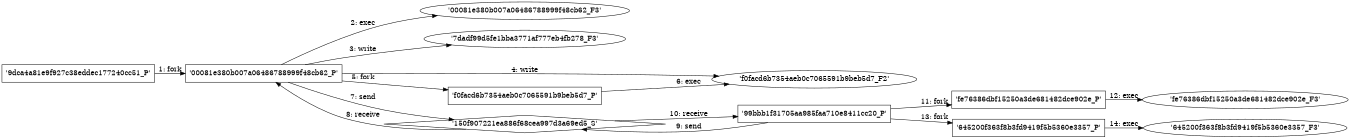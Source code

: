 digraph "D:\Learning\Paper\apt\基于CTI的攻击预警\Dataset\攻击图\ASGfromALLCTI\Hafnium Update Continued Microsoft Exchange Server Exploitation.dot" {
rankdir="LR"
size="9"
fixedsize="false"
splines="true"
nodesep=0.3
ranksep=0
fontsize=10
overlap="scalexy"
engine= "neato"
	"'9dca4a81e9f927c38eddec177240cc51_P'" [node_type=Process shape=box]
	"'00081e380b007a06486788999f48cb62_P'" [node_type=Process shape=box]
	"'9dca4a81e9f927c38eddec177240cc51_P'" -> "'00081e380b007a06486788999f48cb62_P'" [label="1: fork"]
	"'00081e380b007a06486788999f48cb62_P'" [node_type=Process shape=box]
	"'00081e380b007a06486788999f48cb62_F3'" [node_type=File shape=ellipse]
	"'00081e380b007a06486788999f48cb62_P'" -> "'00081e380b007a06486788999f48cb62_F3'" [label="2: exec"]
	"'7dadf99d5fe1bba3771af777eb4fb278_F3'" [node_type=file shape=ellipse]
	"'00081e380b007a06486788999f48cb62_P'" [node_type=Process shape=box]
	"'00081e380b007a06486788999f48cb62_P'" -> "'7dadf99d5fe1bba3771af777eb4fb278_F3'" [label="3: write"]
	"'f0facd6b7354aeb0c7065591b9beb5d7_F2'" [node_type=file shape=ellipse]
	"'00081e380b007a06486788999f48cb62_P'" [node_type=Process shape=box]
	"'00081e380b007a06486788999f48cb62_P'" -> "'f0facd6b7354aeb0c7065591b9beb5d7_F2'" [label="4: write"]
	"'00081e380b007a06486788999f48cb62_P'" [node_type=Process shape=box]
	"'f0facd6b7354aeb0c7065591b9beb5d7_P'" [node_type=Process shape=box]
	"'00081e380b007a06486788999f48cb62_P'" -> "'f0facd6b7354aeb0c7065591b9beb5d7_P'" [label="5: fork"]
	"'f0facd6b7354aeb0c7065591b9beb5d7_P'" [node_type=Process shape=box]
	"'f0facd6b7354aeb0c7065591b9beb5d7_F2'" [node_type=File shape=ellipse]
	"'f0facd6b7354aeb0c7065591b9beb5d7_P'" -> "'f0facd6b7354aeb0c7065591b9beb5d7_F2'" [label="6: exec"]
	"'150f907221ea886f68cea997d3a69ed5_S'" [node_type=Socket shape=diamond]
	"'00081e380b007a06486788999f48cb62_P'" [node_type=Process shape=box]
	"'00081e380b007a06486788999f48cb62_P'" -> "'150f907221ea886f68cea997d3a69ed5_S'" [label="7: send"]
	"'150f907221ea886f68cea997d3a69ed5_S'" -> "'00081e380b007a06486788999f48cb62_P'" [label="8: receive"]
	"'150f907221ea886f68cea997d3a69ed5_S'" [node_type=Socket shape=diamond]
	"'99bbb1f31705aa985faa710e8411cc20_P'" [node_type=Process shape=box]
	"'99bbb1f31705aa985faa710e8411cc20_P'" -> "'150f907221ea886f68cea997d3a69ed5_S'" [label="9: send"]
	"'150f907221ea886f68cea997d3a69ed5_S'" -> "'99bbb1f31705aa985faa710e8411cc20_P'" [label="10: receive"]
	"'99bbb1f31705aa985faa710e8411cc20_P'" [node_type=Process shape=box]
	"'fe76386dbf15250a3de681482dce902e_P'" [node_type=Process shape=box]
	"'99bbb1f31705aa985faa710e8411cc20_P'" -> "'fe76386dbf15250a3de681482dce902e_P'" [label="11: fork"]
	"'fe76386dbf15250a3de681482dce902e_P'" [node_type=Process shape=box]
	"'fe76386dbf15250a3de681482dce902e_F3'" [node_type=File shape=ellipse]
	"'fe76386dbf15250a3de681482dce902e_P'" -> "'fe76386dbf15250a3de681482dce902e_F3'" [label="12: exec"]
	"'99bbb1f31705aa985faa710e8411cc20_P'" [node_type=Process shape=box]
	"'645200f363f8b3fd9419f5b5360e3357_P'" [node_type=Process shape=box]
	"'99bbb1f31705aa985faa710e8411cc20_P'" -> "'645200f363f8b3fd9419f5b5360e3357_P'" [label="13: fork"]
	"'645200f363f8b3fd9419f5b5360e3357_P'" [node_type=Process shape=box]
	"'645200f363f8b3fd9419f5b5360e3357_F3'" [node_type=File shape=ellipse]
	"'645200f363f8b3fd9419f5b5360e3357_P'" -> "'645200f363f8b3fd9419f5b5360e3357_F3'" [label="14: exec"]
}
